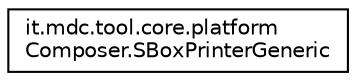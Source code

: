 digraph "Graphical Class Hierarchy"
{
 // LATEX_PDF_SIZE
  edge [fontname="Helvetica",fontsize="10",labelfontname="Helvetica",labelfontsize="10"];
  node [fontname="Helvetica",fontsize="10",shape=record];
  rankdir="LR";
  Node0 [label="it.mdc.tool.core.platform\lComposer.SBoxPrinterGeneric",height=0.2,width=0.4,color="black", fillcolor="white", style="filled",URL="$d4/de2/classit_1_1mdc_1_1tool_1_1core_1_1platform_composer_1_1_s_box_printer_generic.html",tooltip=" "];
}
